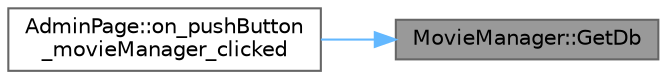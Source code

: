 digraph "MovieManager::GetDb"
{
 // LATEX_PDF_SIZE
  bgcolor="transparent";
  edge [fontname=Helvetica,fontsize=10,labelfontname=Helvetica,labelfontsize=10];
  node [fontname=Helvetica,fontsize=10,shape=box,height=0.2,width=0.4];
  rankdir="RL";
  Node1 [id="Node000001",label="MovieManager::GetDb",height=0.2,width=0.4,color="gray40", fillcolor="grey60", style="filled", fontcolor="black",tooltip="This function gets the database, loads the movies from the database and displays them in the table."];
  Node1 -> Node2 [id="edge1_Node000001_Node000002",dir="back",color="steelblue1",style="solid",tooltip=" "];
  Node2 [id="Node000002",label="AdminPage::on_pushButton\l_movieManager_clicked",height=0.2,width=0.4,color="grey40", fillcolor="white", style="filled",URL="$class_admin_page.html#a956db105117d94782be979b029d4d256",tooltip="This function shows the movie manager page and transfers database to it."];
}
